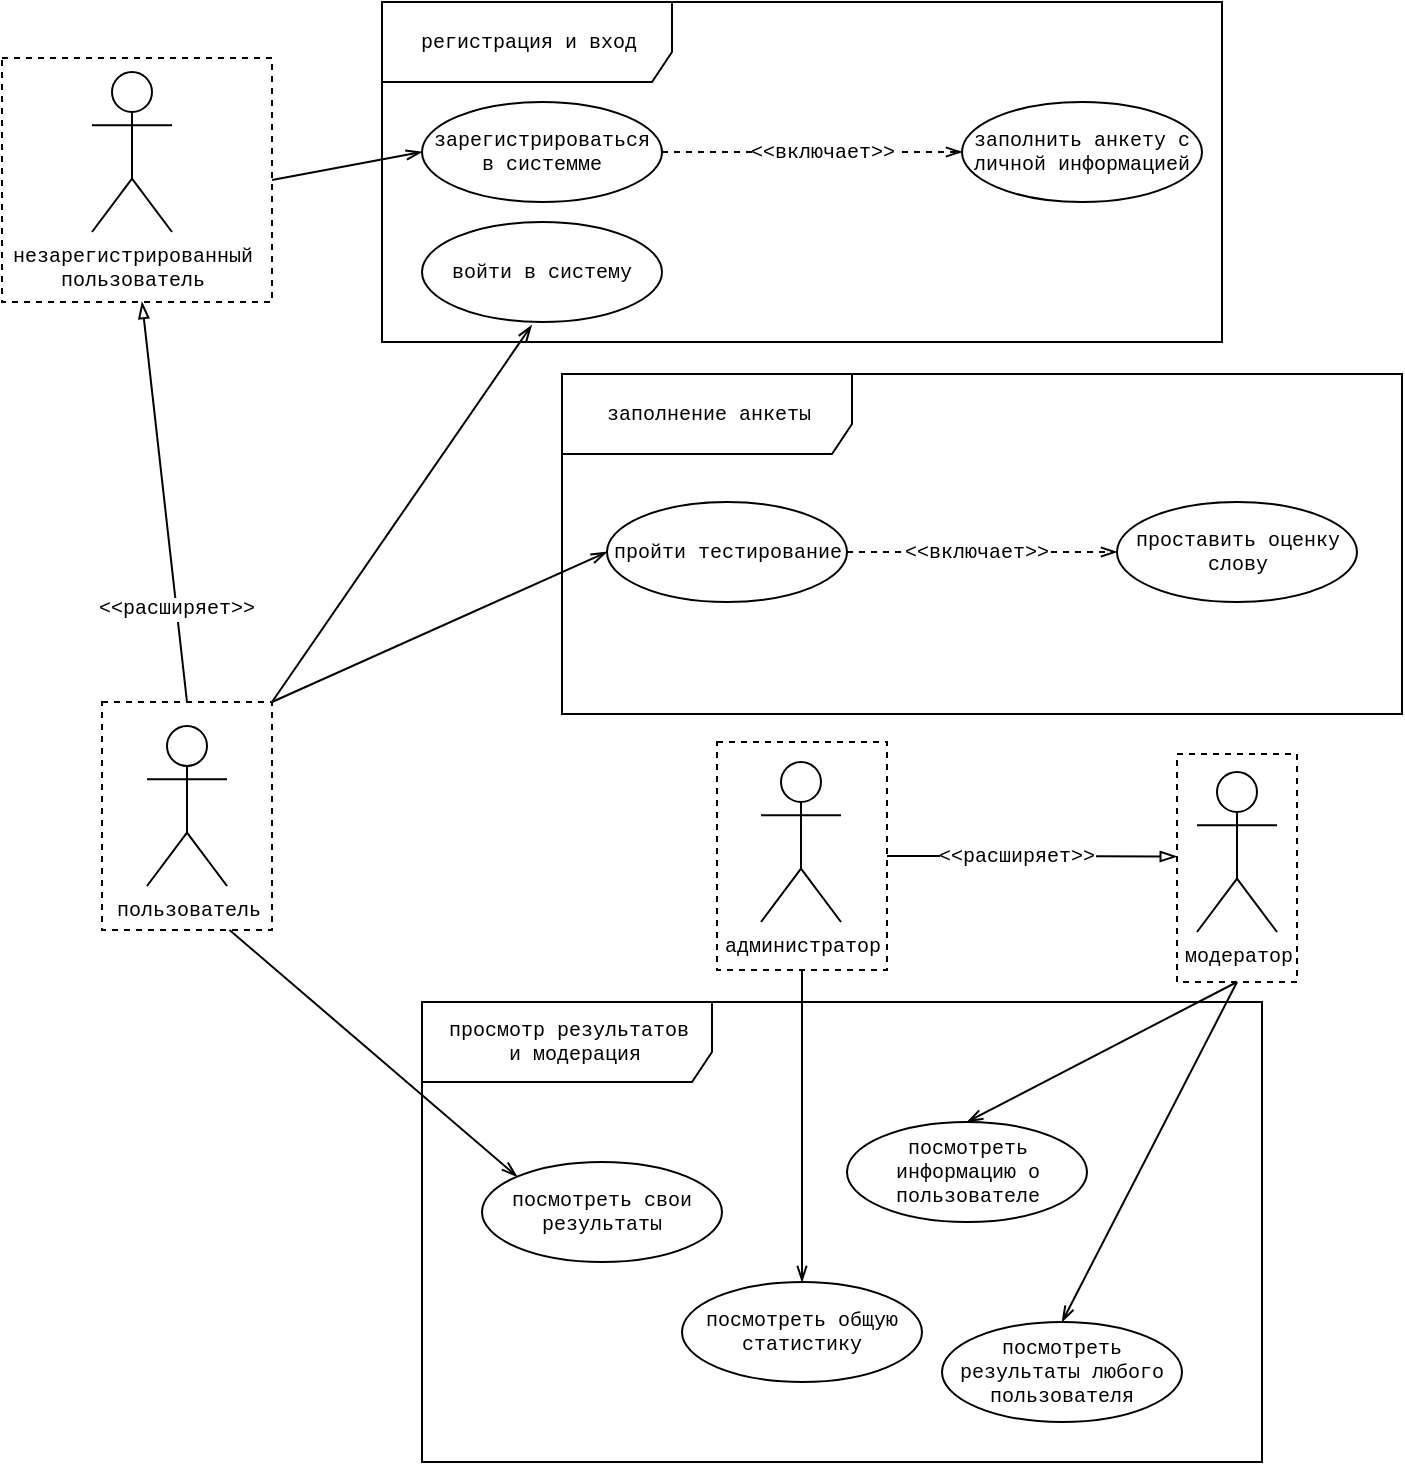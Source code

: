 <mxfile version="18.0.1" type="device"><diagram id="frsBpLkYLMZ7MT0llqoj" name="Page-1"><mxGraphModel dx="1317" dy="724" grid="1" gridSize="10" guides="1" tooltips="1" connect="1" arrows="1" fold="1" page="1" pageScale="1" pageWidth="850" pageHeight="1100" math="0" shadow="0"><root><mxCell id="0"/><mxCell id="1" parent="0"/><mxCell id="BDtRZkMwQ6jmf5f6iL4T-23" value="&lt;div&gt;просмотр результатов&lt;/div&gt;&lt;div&gt;&amp;nbsp;и модерация&lt;/div&gt;" style="shape=umlFrame;tabPosition=left;html=1;boundedLbl=1;labelInHeader=1;width=145;height=40;shadow=0;fontSize=10;fontFamily=Courier New;" vertex="1" parent="1"><mxGeometry x="300" y="730" width="420" height="230" as="geometry"/></mxCell><mxCell id="BDtRZkMwQ6jmf5f6iL4T-22" value="заполнение анкеты" style="shape=umlFrame;tabPosition=left;html=1;boundedLbl=1;labelInHeader=1;width=145;height=40;shadow=0;fontSize=10;fontFamily=Courier New;" vertex="1" parent="1"><mxGeometry x="370" y="416" width="420" height="170" as="geometry"/></mxCell><mxCell id="BDtRZkMwQ6jmf5f6iL4T-18" value="регистрация и вход" style="shape=umlFrame;tabPosition=left;html=1;boundedLbl=1;labelInHeader=1;width=145;height=40;shadow=0;fontSize=10;fontFamily=Courier New;" vertex="1" parent="1"><mxGeometry x="280" y="230" width="420" height="170" as="geometry"/></mxCell><mxCell id="BDtRZkMwQ6jmf5f6iL4T-27" style="edgeStyle=orthogonalEdgeStyle;rounded=0;orthogonalLoop=1;jettySize=auto;html=1;exitX=1;exitY=0.5;exitDx=0;exitDy=0;fontFamily=Courier New;fontSize=10;endArrow=openThin;endFill=0;dashed=1;" edge="1" parent="1" source="BDtRZkMwQ6jmf5f6iL4T-8" target="BDtRZkMwQ6jmf5f6iL4T-10"><mxGeometry relative="1" as="geometry"/></mxCell><mxCell id="BDtRZkMwQ6jmf5f6iL4T-28" value="&amp;lt;&amp;lt;включает&amp;gt;&amp;gt;" style="edgeLabel;html=1;align=center;verticalAlign=middle;resizable=0;points=[];fontSize=10;fontFamily=Courier New;" vertex="1" connectable="0" parent="BDtRZkMwQ6jmf5f6iL4T-27"><mxGeometry x="0.224" y="-1" relative="1" as="geometry"><mxPoint x="-18" y="-1" as="offset"/></mxGeometry></mxCell><mxCell id="BDtRZkMwQ6jmf5f6iL4T-8" value="пройти тестирование" style="ellipse;whiteSpace=wrap;html=1;fontSize=10;fontFamily=Courier New;" vertex="1" parent="1"><mxGeometry x="392.5" y="480" width="120" height="50" as="geometry"/></mxCell><mxCell id="BDtRZkMwQ6jmf5f6iL4T-9" value="посмотреть свои результаты" style="ellipse;whiteSpace=wrap;html=1;fontSize=10;fontFamily=Courier New;" vertex="1" parent="1"><mxGeometry x="330" y="810" width="120" height="50" as="geometry"/></mxCell><mxCell id="BDtRZkMwQ6jmf5f6iL4T-10" value="проставить оценку слову" style="ellipse;whiteSpace=wrap;html=1;fontSize=10;fontFamily=Courier New;" vertex="1" parent="1"><mxGeometry x="647.5" y="480" width="120" height="50" as="geometry"/></mxCell><mxCell id="BDtRZkMwQ6jmf5f6iL4T-25" style="edgeStyle=orthogonalEdgeStyle;rounded=0;orthogonalLoop=1;jettySize=auto;html=1;exitX=1;exitY=0.5;exitDx=0;exitDy=0;entryX=0;entryY=0.5;entryDx=0;entryDy=0;fontFamily=Courier New;fontSize=10;endArrow=openThin;endFill=0;dashed=1;" edge="1" parent="1" source="BDtRZkMwQ6jmf5f6iL4T-11" target="BDtRZkMwQ6jmf5f6iL4T-12"><mxGeometry relative="1" as="geometry"/></mxCell><mxCell id="BDtRZkMwQ6jmf5f6iL4T-26" value="&amp;lt;&amp;lt;включает&amp;gt;&amp;gt;" style="edgeLabel;html=1;align=center;verticalAlign=middle;resizable=0;points=[];fontSize=10;fontFamily=Courier New;" vertex="1" connectable="0" parent="BDtRZkMwQ6jmf5f6iL4T-25"><mxGeometry x="0.095" relative="1" as="geometry"><mxPoint x="-2" as="offset"/></mxGeometry></mxCell><mxCell id="BDtRZkMwQ6jmf5f6iL4T-11" value="&lt;div style=&quot;font-size: 10px;&quot;&gt;зарегистрироваться в системме&lt;/div&gt;" style="ellipse;whiteSpace=wrap;html=1;fontSize=10;fontFamily=Courier New;" vertex="1" parent="1"><mxGeometry x="300" y="280" width="120" height="50" as="geometry"/></mxCell><mxCell id="BDtRZkMwQ6jmf5f6iL4T-12" value="заполнить анкету с личной информацией" style="ellipse;whiteSpace=wrap;html=1;fontSize=10;fontFamily=Courier New;" vertex="1" parent="1"><mxGeometry x="570" y="280" width="120" height="50" as="geometry"/></mxCell><mxCell id="BDtRZkMwQ6jmf5f6iL4T-13" value="войти в систему" style="ellipse;whiteSpace=wrap;html=1;fontSize=10;fontFamily=Courier New;" vertex="1" parent="1"><mxGeometry x="300" y="340" width="120" height="50" as="geometry"/></mxCell><mxCell id="BDtRZkMwQ6jmf5f6iL4T-14" value="посмотреть общую статистику" style="ellipse;whiteSpace=wrap;html=1;fontSize=10;fontFamily=Courier New;" vertex="1" parent="1"><mxGeometry x="430" y="870" width="120" height="50" as="geometry"/></mxCell><mxCell id="BDtRZkMwQ6jmf5f6iL4T-15" value="посмотреть информацию о пользователе" style="ellipse;whiteSpace=wrap;html=1;fontSize=10;fontFamily=Courier New;" vertex="1" parent="1"><mxGeometry x="512.5" y="790" width="120" height="50" as="geometry"/></mxCell><mxCell id="BDtRZkMwQ6jmf5f6iL4T-21" value="посмотреть результаты любого пользователя" style="ellipse;whiteSpace=wrap;html=1;fontSize=10;fontFamily=Courier New;" vertex="1" parent="1"><mxGeometry x="560" y="890" width="120" height="50" as="geometry"/></mxCell><mxCell id="BDtRZkMwQ6jmf5f6iL4T-33" value="" style="group" vertex="1" connectable="0" parent="1"><mxGeometry x="677.5" y="606" width="60" height="114" as="geometry"/></mxCell><mxCell id="BDtRZkMwQ6jmf5f6iL4T-31" value="" style="rounded=0;whiteSpace=wrap;html=1;shadow=0;fontFamily=Courier New;fontSize=10;fillColor=none;dashed=1;" vertex="1" parent="BDtRZkMwQ6jmf5f6iL4T-33"><mxGeometry width="60" height="114" as="geometry"/></mxCell><mxCell id="BDtRZkMwQ6jmf5f6iL4T-7" value="модератор" style="shape=umlActor;verticalLabelPosition=bottom;verticalAlign=top;html=1;outlineConnect=0;fontSize=10;fontFamily=Courier New;" vertex="1" parent="BDtRZkMwQ6jmf5f6iL4T-33"><mxGeometry x="10" y="9" width="40" height="80" as="geometry"/></mxCell><mxCell id="BDtRZkMwQ6jmf5f6iL4T-34" value="" style="group" vertex="1" connectable="0" parent="1"><mxGeometry x="447.5" y="600" width="85" height="114" as="geometry"/></mxCell><mxCell id="BDtRZkMwQ6jmf5f6iL4T-32" value="" style="rounded=0;whiteSpace=wrap;html=1;shadow=0;fontFamily=Courier New;fontSize=10;fillColor=none;dashed=1;" vertex="1" parent="BDtRZkMwQ6jmf5f6iL4T-34"><mxGeometry width="85" height="114" as="geometry"/></mxCell><mxCell id="BDtRZkMwQ6jmf5f6iL4T-4" value="&lt;div style=&quot;font-size: 10px;&quot;&gt;администратор&lt;/div&gt;" style="shape=umlActor;verticalLabelPosition=bottom;verticalAlign=top;html=1;outlineConnect=0;fontSize=10;fontFamily=Courier New;" vertex="1" parent="BDtRZkMwQ6jmf5f6iL4T-34"><mxGeometry x="22" y="10" width="40" height="80" as="geometry"/></mxCell><mxCell id="BDtRZkMwQ6jmf5f6iL4T-35" style="edgeStyle=orthogonalEdgeStyle;rounded=0;orthogonalLoop=1;jettySize=auto;html=1;exitX=1;exitY=0.5;exitDx=0;exitDy=0;entryX=-0.002;entryY=0.45;entryDx=0;entryDy=0;fontFamily=Courier New;fontSize=10;endArrow=blockThin;endFill=0;entryPerimeter=0;" edge="1" parent="1" source="BDtRZkMwQ6jmf5f6iL4T-32" target="BDtRZkMwQ6jmf5f6iL4T-31"><mxGeometry relative="1" as="geometry"/></mxCell><mxCell id="BDtRZkMwQ6jmf5f6iL4T-36" value="&amp;lt;&amp;lt;расширяет&amp;gt;&amp;gt;" style="edgeLabel;html=1;align=center;verticalAlign=middle;resizable=0;points=[];fontSize=10;fontFamily=Courier New;" vertex="1" connectable="0" parent="BDtRZkMwQ6jmf5f6iL4T-35"><mxGeometry x="-0.207" y="-2" relative="1" as="geometry"><mxPoint x="7" y="-2" as="offset"/></mxGeometry></mxCell><mxCell id="BDtRZkMwQ6jmf5f6iL4T-44" style="rounded=0;orthogonalLoop=1;jettySize=auto;html=1;exitX=0.5;exitY=1;exitDx=0;exitDy=0;fontFamily=Courier New;fontSize=10;endArrow=openThin;endFill=0;" edge="1" parent="1" source="BDtRZkMwQ6jmf5f6iL4T-32" target="BDtRZkMwQ6jmf5f6iL4T-14"><mxGeometry relative="1" as="geometry"/></mxCell><mxCell id="BDtRZkMwQ6jmf5f6iL4T-46" style="edgeStyle=none;rounded=0;orthogonalLoop=1;jettySize=auto;html=1;exitX=0.5;exitY=1;exitDx=0;exitDy=0;entryX=0.5;entryY=0;entryDx=0;entryDy=0;fontFamily=Courier New;fontSize=10;endArrow=openThin;endFill=0;" edge="1" parent="1" source="BDtRZkMwQ6jmf5f6iL4T-31" target="BDtRZkMwQ6jmf5f6iL4T-21"><mxGeometry relative="1" as="geometry"/></mxCell><mxCell id="BDtRZkMwQ6jmf5f6iL4T-47" style="edgeStyle=none;rounded=0;orthogonalLoop=1;jettySize=auto;html=1;exitX=0.5;exitY=1;exitDx=0;exitDy=0;entryX=0.5;entryY=0;entryDx=0;entryDy=0;fontFamily=Courier New;fontSize=10;endArrow=openThin;endFill=0;" edge="1" parent="1" source="BDtRZkMwQ6jmf5f6iL4T-31" target="BDtRZkMwQ6jmf5f6iL4T-15"><mxGeometry relative="1" as="geometry"/></mxCell><mxCell id="BDtRZkMwQ6jmf5f6iL4T-49" value="" style="group" vertex="1" connectable="0" parent="1"><mxGeometry x="90" y="258" width="135" height="122" as="geometry"/></mxCell><mxCell id="BDtRZkMwQ6jmf5f6iL4T-48" value="" style="rounded=0;whiteSpace=wrap;html=1;shadow=0;fontFamily=Courier New;fontSize=10;fillColor=none;dashed=1;" vertex="1" parent="BDtRZkMwQ6jmf5f6iL4T-49"><mxGeometry width="135" height="122" as="geometry"/></mxCell><mxCell id="BDtRZkMwQ6jmf5f6iL4T-3" value="&lt;div style=&quot;font-size: 10px;&quot;&gt;незарегистрированный&lt;/div&gt;&lt;div style=&quot;font-size: 10px;&quot;&gt;пользователь&lt;/div&gt;&lt;div style=&quot;font-size: 10px;&quot;&gt;&lt;br style=&quot;font-size: 10px;&quot;&gt;&lt;/div&gt;" style="shape=umlActor;verticalLabelPosition=bottom;verticalAlign=top;html=1;outlineConnect=0;fontSize=10;fontFamily=Courier New;" vertex="1" parent="BDtRZkMwQ6jmf5f6iL4T-49"><mxGeometry x="45" y="7" width="40" height="80" as="geometry"/></mxCell><mxCell id="BDtRZkMwQ6jmf5f6iL4T-51" value="" style="group" vertex="1" connectable="0" parent="1"><mxGeometry x="140" y="580" width="85" height="114" as="geometry"/></mxCell><mxCell id="BDtRZkMwQ6jmf5f6iL4T-50" value="" style="rounded=0;whiteSpace=wrap;html=1;shadow=0;fontFamily=Courier New;fontSize=10;fillColor=none;dashed=1;" vertex="1" parent="BDtRZkMwQ6jmf5f6iL4T-51"><mxGeometry width="85" height="114" as="geometry"/></mxCell><mxCell id="BDtRZkMwQ6jmf5f6iL4T-2" value="&lt;div style=&quot;font-size: 10px;&quot;&gt;пользователь&lt;/div&gt;&lt;div style=&quot;font-size: 10px;&quot;&gt;&lt;br style=&quot;font-size: 10px;&quot;&gt;&lt;/div&gt;" style="shape=umlActor;verticalLabelPosition=bottom;verticalAlign=top;html=1;outlineConnect=0;shadow=0;fontSize=10;fontFamily=Courier New;" vertex="1" parent="BDtRZkMwQ6jmf5f6iL4T-51"><mxGeometry x="22.5" y="12" width="40" height="80" as="geometry"/></mxCell><mxCell id="BDtRZkMwQ6jmf5f6iL4T-53" style="edgeStyle=none;rounded=0;orthogonalLoop=1;jettySize=auto;html=1;exitX=0.5;exitY=0;exitDx=0;exitDy=0;fontFamily=Courier New;fontSize=10;endArrow=blockThin;endFill=0;entryX=0.5;entryY=0;entryDx=0;entryDy=0;" edge="1" parent="BDtRZkMwQ6jmf5f6iL4T-51" source="BDtRZkMwQ6jmf5f6iL4T-50"><mxGeometry relative="1" as="geometry"><mxPoint x="20" y="-200.0" as="targetPoint"/></mxGeometry></mxCell><mxCell id="BDtRZkMwQ6jmf5f6iL4T-54" value="&amp;lt;&amp;lt;расширяет&amp;gt;&amp;gt;" style="edgeLabel;html=1;align=center;verticalAlign=middle;resizable=0;points=[];fontSize=10;fontFamily=Courier New;" vertex="1" connectable="0" parent="BDtRZkMwQ6jmf5f6iL4T-53"><mxGeometry x="-0.351" y="-2" relative="1" as="geometry"><mxPoint y="18" as="offset"/></mxGeometry></mxCell><mxCell id="BDtRZkMwQ6jmf5f6iL4T-52" style="edgeStyle=none;rounded=0;orthogonalLoop=1;jettySize=auto;html=1;exitX=1;exitY=0.5;exitDx=0;exitDy=0;entryX=0;entryY=0.5;entryDx=0;entryDy=0;fontFamily=Courier New;fontSize=10;endArrow=openThin;endFill=0;" edge="1" parent="1" source="BDtRZkMwQ6jmf5f6iL4T-48" target="BDtRZkMwQ6jmf5f6iL4T-11"><mxGeometry relative="1" as="geometry"/></mxCell><mxCell id="BDtRZkMwQ6jmf5f6iL4T-55" style="edgeStyle=none;rounded=0;orthogonalLoop=1;jettySize=auto;html=1;exitX=0.75;exitY=1;exitDx=0;exitDy=0;entryX=0;entryY=0;entryDx=0;entryDy=0;fontFamily=Courier New;fontSize=10;endArrow=openThin;endFill=0;" edge="1" parent="1" source="BDtRZkMwQ6jmf5f6iL4T-50" target="BDtRZkMwQ6jmf5f6iL4T-9"><mxGeometry relative="1" as="geometry"/></mxCell><mxCell id="BDtRZkMwQ6jmf5f6iL4T-57" style="edgeStyle=none;rounded=0;orthogonalLoop=1;jettySize=auto;html=1;exitX=1;exitY=0;exitDx=0;exitDy=0;entryX=0;entryY=0.5;entryDx=0;entryDy=0;fontFamily=Courier New;fontSize=10;endArrow=openThin;endFill=0;" edge="1" parent="1" source="BDtRZkMwQ6jmf5f6iL4T-50" target="BDtRZkMwQ6jmf5f6iL4T-8"><mxGeometry relative="1" as="geometry"/></mxCell><mxCell id="BDtRZkMwQ6jmf5f6iL4T-58" style="edgeStyle=none;rounded=0;orthogonalLoop=1;jettySize=auto;html=1;exitX=1;exitY=0;exitDx=0;exitDy=0;entryX=0.457;entryY=1.032;entryDx=0;entryDy=0;entryPerimeter=0;fontFamily=Courier New;fontSize=10;endArrow=openThin;endFill=0;" edge="1" parent="1" source="BDtRZkMwQ6jmf5f6iL4T-50" target="BDtRZkMwQ6jmf5f6iL4T-13"><mxGeometry relative="1" as="geometry"/></mxCell></root></mxGraphModel></diagram></mxfile>